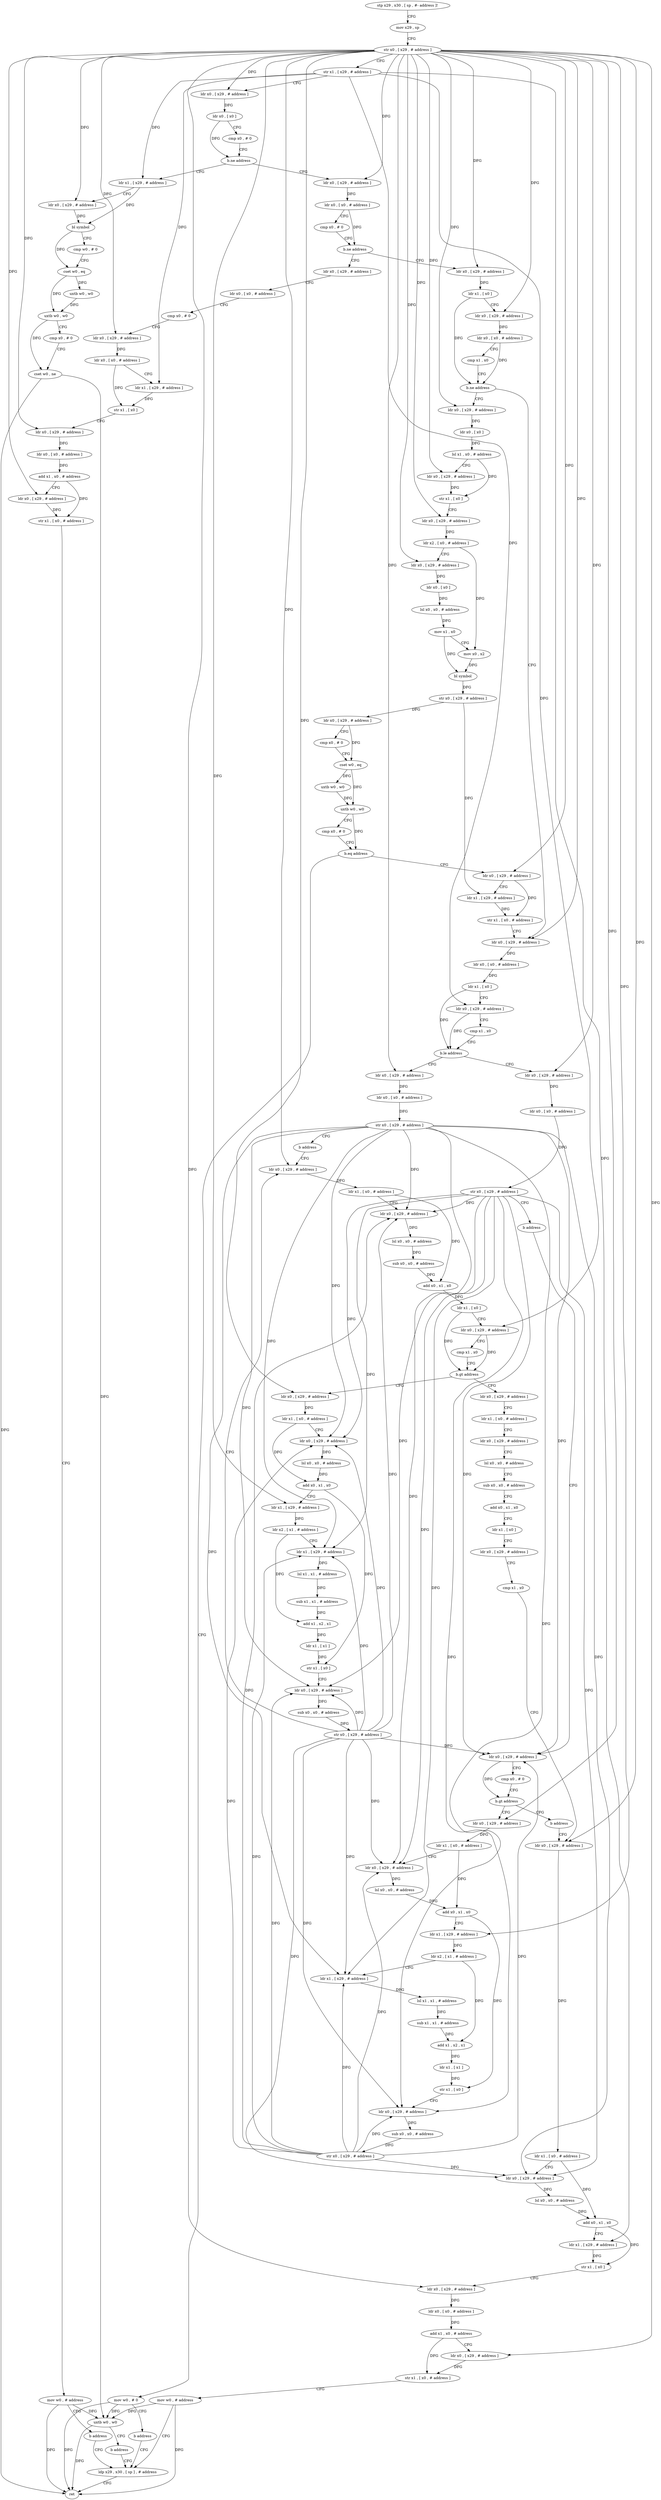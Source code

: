 digraph "func" {
"4397892" [label = "stp x29 , x30 , [ sp , #- address ]!" ]
"4397896" [label = "mov x29 , sp" ]
"4397900" [label = "str x0 , [ x29 , # address ]" ]
"4397904" [label = "str x1 , [ x29 , # address ]" ]
"4397908" [label = "ldr x0 , [ x29 , # address ]" ]
"4397912" [label = "ldr x0 , [ x0 ]" ]
"4397916" [label = "cmp x0 , # 0" ]
"4397920" [label = "b.ne address" ]
"4397968" [label = "ldr x0 , [ x29 , # address ]" ]
"4397924" [label = "ldr x1 , [ x29 , # address ]" ]
"4397972" [label = "ldr x0 , [ x0 , # address ]" ]
"4397976" [label = "cmp x0 , # 0" ]
"4397980" [label = "b.ne address" ]
"4398040" [label = "ldr x0 , [ x29 , # address ]" ]
"4397984" [label = "ldr x0 , [ x29 , # address ]" ]
"4397928" [label = "ldr x0 , [ x29 , # address ]" ]
"4397932" [label = "bl symbol" ]
"4397936" [label = "cmp w0 , # 0" ]
"4397940" [label = "cset w0 , eq" ]
"4397944" [label = "uxtb w0 , w0" ]
"4397948" [label = "uxtb w0 , w0" ]
"4397952" [label = "cmp x0 , # 0" ]
"4397956" [label = "cset w0 , ne" ]
"4397960" [label = "uxtb w0 , w0" ]
"4397964" [label = "b address" ]
"4398496" [label = "ldp x29 , x30 , [ sp ] , # address" ]
"4398044" [label = "ldr x1 , [ x0 ]" ]
"4398048" [label = "ldr x0 , [ x29 , # address ]" ]
"4398052" [label = "ldr x0 , [ x0 , # address ]" ]
"4398056" [label = "cmp x1 , x0" ]
"4398060" [label = "b.ne address" ]
"4398168" [label = "ldr x0 , [ x29 , # address ]" ]
"4398064" [label = "ldr x0 , [ x29 , # address ]" ]
"4397988" [label = "ldr x0 , [ x0 , # address ]" ]
"4397992" [label = "cmp x0 , # 0" ]
"4397996" [label = "ldr x0 , [ x29 , # address ]" ]
"4398000" [label = "ldr x0 , [ x0 , # address ]" ]
"4398004" [label = "ldr x1 , [ x29 , # address ]" ]
"4398008" [label = "str x1 , [ x0 ]" ]
"4398012" [label = "ldr x0 , [ x29 , # address ]" ]
"4398016" [label = "ldr x0 , [ x0 , # address ]" ]
"4398020" [label = "add x1 , x0 , # address" ]
"4398024" [label = "ldr x0 , [ x29 , # address ]" ]
"4398028" [label = "str x1 , [ x0 , # address ]" ]
"4398032" [label = "mov w0 , # address" ]
"4398036" [label = "b address" ]
"4398500" [label = "ret" ]
"4398172" [label = "ldr x0 , [ x0 , # address ]" ]
"4398176" [label = "ldr x1 , [ x0 ]" ]
"4398180" [label = "ldr x0 , [ x29 , # address ]" ]
"4398184" [label = "cmp x1 , x0" ]
"4398188" [label = "b.le address" ]
"4398288" [label = "ldr x0 , [ x29 , # address ]" ]
"4398192" [label = "ldr x0 , [ x29 , # address ]" ]
"4398068" [label = "ldr x0 , [ x0 ]" ]
"4398072" [label = "lsl x1 , x0 , # address" ]
"4398076" [label = "ldr x0 , [ x29 , # address ]" ]
"4398080" [label = "str x1 , [ x0 ]" ]
"4398084" [label = "ldr x0 , [ x29 , # address ]" ]
"4398088" [label = "ldr x2 , [ x0 , # address ]" ]
"4398092" [label = "ldr x0 , [ x29 , # address ]" ]
"4398096" [label = "ldr x0 , [ x0 ]" ]
"4398100" [label = "lsl x0 , x0 , # address" ]
"4398104" [label = "mov x1 , x0" ]
"4398108" [label = "mov x0 , x2" ]
"4398112" [label = "bl symbol" ]
"4398116" [label = "str x0 , [ x29 , # address ]" ]
"4398120" [label = "ldr x0 , [ x29 , # address ]" ]
"4398124" [label = "cmp x0 , # 0" ]
"4398128" [label = "cset w0 , eq" ]
"4398132" [label = "uxtb w0 , w0" ]
"4398136" [label = "uxtb w0 , w0" ]
"4398140" [label = "cmp x0 , # 0" ]
"4398144" [label = "b.eq address" ]
"4398156" [label = "ldr x0 , [ x29 , # address ]" ]
"4398148" [label = "mov w0 , # 0" ]
"4398292" [label = "ldr x0 , [ x0 , # address ]" ]
"4398296" [label = "str x0 , [ x29 , # address ]" ]
"4398300" [label = "b address" ]
"4398368" [label = "ldr x0 , [ x29 , # address ]" ]
"4398196" [label = "ldr x0 , [ x0 , # address ]" ]
"4398200" [label = "str x0 , [ x29 , # address ]" ]
"4398204" [label = "b address" ]
"4398272" [label = "ldr x0 , [ x29 , # address ]" ]
"4398160" [label = "ldr x1 , [ x29 , # address ]" ]
"4398164" [label = "str x1 , [ x0 , # address ]" ]
"4398152" [label = "b address" ]
"4398372" [label = "ldr x1 , [ x0 , # address ]" ]
"4398376" [label = "ldr x0 , [ x29 , # address ]" ]
"4398380" [label = "lsl x0 , x0 , # address" ]
"4398384" [label = "sub x0 , x0 , # address" ]
"4398388" [label = "add x0 , x1 , x0" ]
"4398392" [label = "ldr x1 , [ x0 ]" ]
"4398396" [label = "ldr x0 , [ x29 , # address ]" ]
"4398400" [label = "cmp x1 , x0" ]
"4398404" [label = "b.gt address" ]
"4398304" [label = "ldr x0 , [ x29 , # address ]" ]
"4398408" [label = "ldr x0 , [ x29 , # address ]" ]
"4398276" [label = "cmp x0 , # 0" ]
"4398280" [label = "b.gt address" ]
"4398208" [label = "ldr x0 , [ x29 , # address ]" ]
"4398284" [label = "b address" ]
"4398308" [label = "ldr x1 , [ x0 , # address ]" ]
"4398312" [label = "ldr x0 , [ x29 , # address ]" ]
"4398316" [label = "lsl x0 , x0 , # address" ]
"4398320" [label = "add x0 , x1 , x0" ]
"4398324" [label = "ldr x1 , [ x29 , # address ]" ]
"4398328" [label = "ldr x2 , [ x1 , # address ]" ]
"4398332" [label = "ldr x1 , [ x29 , # address ]" ]
"4398336" [label = "lsl x1 , x1 , # address" ]
"4398340" [label = "sub x1 , x1 , # address" ]
"4398344" [label = "add x1 , x2 , x1" ]
"4398348" [label = "ldr x1 , [ x1 ]" ]
"4398352" [label = "str x1 , [ x0 ]" ]
"4398356" [label = "ldr x0 , [ x29 , # address ]" ]
"4398360" [label = "sub x0 , x0 , # address" ]
"4398364" [label = "str x0 , [ x29 , # address ]" ]
"4398412" [label = "ldr x1 , [ x0 , # address ]" ]
"4398416" [label = "ldr x0 , [ x29 , # address ]" ]
"4398420" [label = "lsl x0 , x0 , # address" ]
"4398424" [label = "sub x0 , x0 , # address" ]
"4398428" [label = "add x0 , x1 , x0" ]
"4398432" [label = "ldr x1 , [ x0 ]" ]
"4398436" [label = "ldr x0 , [ x29 , # address ]" ]
"4398440" [label = "cmp x1 , x0" ]
"4398444" [label = "ldr x0 , [ x29 , # address ]" ]
"4398212" [label = "ldr x1 , [ x0 , # address ]" ]
"4398216" [label = "ldr x0 , [ x29 , # address ]" ]
"4398220" [label = "lsl x0 , x0 , # address" ]
"4398224" [label = "add x0 , x1 , x0" ]
"4398228" [label = "ldr x1 , [ x29 , # address ]" ]
"4398232" [label = "ldr x2 , [ x1 , # address ]" ]
"4398236" [label = "ldr x1 , [ x29 , # address ]" ]
"4398240" [label = "lsl x1 , x1 , # address" ]
"4398244" [label = "sub x1 , x1 , # address" ]
"4398248" [label = "add x1 , x2 , x1" ]
"4398252" [label = "ldr x1 , [ x1 ]" ]
"4398256" [label = "str x1 , [ x0 ]" ]
"4398260" [label = "ldr x0 , [ x29 , # address ]" ]
"4398264" [label = "sub x0 , x0 , # address" ]
"4398268" [label = "str x0 , [ x29 , # address ]" ]
"4398448" [label = "ldr x1 , [ x0 , # address ]" ]
"4398452" [label = "ldr x0 , [ x29 , # address ]" ]
"4398456" [label = "lsl x0 , x0 , # address" ]
"4398460" [label = "add x0 , x1 , x0" ]
"4398464" [label = "ldr x1 , [ x29 , # address ]" ]
"4398468" [label = "str x1 , [ x0 ]" ]
"4398472" [label = "ldr x0 , [ x29 , # address ]" ]
"4398476" [label = "ldr x0 , [ x0 , # address ]" ]
"4398480" [label = "add x1 , x0 , # address" ]
"4398484" [label = "ldr x0 , [ x29 , # address ]" ]
"4398488" [label = "str x1 , [ x0 , # address ]" ]
"4398492" [label = "mov w0 , # address" ]
"4397892" -> "4397896" [ label = "CFG" ]
"4397896" -> "4397900" [ label = "CFG" ]
"4397900" -> "4397904" [ label = "CFG" ]
"4397900" -> "4397908" [ label = "DFG" ]
"4397900" -> "4397968" [ label = "DFG" ]
"4397900" -> "4397928" [ label = "DFG" ]
"4397900" -> "4398040" [ label = "DFG" ]
"4397900" -> "4398048" [ label = "DFG" ]
"4397900" -> "4397996" [ label = "DFG" ]
"4397900" -> "4398012" [ label = "DFG" ]
"4397900" -> "4398024" [ label = "DFG" ]
"4397900" -> "4398168" [ label = "DFG" ]
"4397900" -> "4398064" [ label = "DFG" ]
"4397900" -> "4398076" [ label = "DFG" ]
"4397900" -> "4398084" [ label = "DFG" ]
"4397900" -> "4398092" [ label = "DFG" ]
"4397900" -> "4398288" [ label = "DFG" ]
"4397900" -> "4398192" [ label = "DFG" ]
"4397900" -> "4398368" [ label = "DFG" ]
"4397900" -> "4398304" [ label = "DFG" ]
"4397900" -> "4398324" [ label = "DFG" ]
"4397900" -> "4398208" [ label = "DFG" ]
"4397900" -> "4398228" [ label = "DFG" ]
"4397900" -> "4398156" [ label = "DFG" ]
"4397900" -> "4398444" [ label = "DFG" ]
"4397900" -> "4398472" [ label = "DFG" ]
"4397900" -> "4398484" [ label = "DFG" ]
"4397904" -> "4397908" [ label = "CFG" ]
"4397904" -> "4397924" [ label = "DFG" ]
"4397904" -> "4398004" [ label = "DFG" ]
"4397904" -> "4398180" [ label = "DFG" ]
"4397904" -> "4398396" [ label = "DFG" ]
"4397904" -> "4398464" [ label = "DFG" ]
"4397908" -> "4397912" [ label = "DFG" ]
"4397912" -> "4397916" [ label = "CFG" ]
"4397912" -> "4397920" [ label = "DFG" ]
"4397916" -> "4397920" [ label = "CFG" ]
"4397920" -> "4397968" [ label = "CFG" ]
"4397920" -> "4397924" [ label = "CFG" ]
"4397968" -> "4397972" [ label = "DFG" ]
"4397924" -> "4397928" [ label = "CFG" ]
"4397924" -> "4397932" [ label = "DFG" ]
"4397972" -> "4397976" [ label = "CFG" ]
"4397972" -> "4397980" [ label = "DFG" ]
"4397976" -> "4397980" [ label = "CFG" ]
"4397980" -> "4398040" [ label = "CFG" ]
"4397980" -> "4397984" [ label = "CFG" ]
"4398040" -> "4398044" [ label = "DFG" ]
"4397984" -> "4397988" [ label = "CFG" ]
"4397928" -> "4397932" [ label = "DFG" ]
"4397932" -> "4397936" [ label = "CFG" ]
"4397932" -> "4397940" [ label = "DFG" ]
"4397936" -> "4397940" [ label = "CFG" ]
"4397940" -> "4397944" [ label = "DFG" ]
"4397940" -> "4397948" [ label = "DFG" ]
"4397944" -> "4397948" [ label = "DFG" ]
"4397948" -> "4397952" [ label = "CFG" ]
"4397948" -> "4397956" [ label = "DFG" ]
"4397952" -> "4397956" [ label = "CFG" ]
"4397956" -> "4397960" [ label = "DFG" ]
"4397956" -> "4398500" [ label = "DFG" ]
"4397960" -> "4397964" [ label = "CFG" ]
"4397960" -> "4398500" [ label = "DFG" ]
"4397964" -> "4398496" [ label = "CFG" ]
"4398496" -> "4398500" [ label = "CFG" ]
"4398044" -> "4398048" [ label = "CFG" ]
"4398044" -> "4398060" [ label = "DFG" ]
"4398048" -> "4398052" [ label = "DFG" ]
"4398052" -> "4398056" [ label = "CFG" ]
"4398052" -> "4398060" [ label = "DFG" ]
"4398056" -> "4398060" [ label = "CFG" ]
"4398060" -> "4398168" [ label = "CFG" ]
"4398060" -> "4398064" [ label = "CFG" ]
"4398168" -> "4398172" [ label = "DFG" ]
"4398064" -> "4398068" [ label = "DFG" ]
"4397988" -> "4397992" [ label = "CFG" ]
"4397992" -> "4397996" [ label = "CFG" ]
"4397996" -> "4398000" [ label = "DFG" ]
"4398000" -> "4398004" [ label = "CFG" ]
"4398000" -> "4398008" [ label = "DFG" ]
"4398004" -> "4398008" [ label = "DFG" ]
"4398008" -> "4398012" [ label = "CFG" ]
"4398012" -> "4398016" [ label = "DFG" ]
"4398016" -> "4398020" [ label = "DFG" ]
"4398020" -> "4398024" [ label = "CFG" ]
"4398020" -> "4398028" [ label = "DFG" ]
"4398024" -> "4398028" [ label = "DFG" ]
"4398028" -> "4398032" [ label = "CFG" ]
"4398032" -> "4398036" [ label = "CFG" ]
"4398032" -> "4398500" [ label = "DFG" ]
"4398032" -> "4397960" [ label = "DFG" ]
"4398036" -> "4398496" [ label = "CFG" ]
"4398172" -> "4398176" [ label = "DFG" ]
"4398176" -> "4398180" [ label = "CFG" ]
"4398176" -> "4398188" [ label = "DFG" ]
"4398180" -> "4398184" [ label = "CFG" ]
"4398180" -> "4398188" [ label = "DFG" ]
"4398184" -> "4398188" [ label = "CFG" ]
"4398188" -> "4398288" [ label = "CFG" ]
"4398188" -> "4398192" [ label = "CFG" ]
"4398288" -> "4398292" [ label = "DFG" ]
"4398192" -> "4398196" [ label = "DFG" ]
"4398068" -> "4398072" [ label = "DFG" ]
"4398072" -> "4398076" [ label = "CFG" ]
"4398072" -> "4398080" [ label = "DFG" ]
"4398076" -> "4398080" [ label = "DFG" ]
"4398080" -> "4398084" [ label = "CFG" ]
"4398084" -> "4398088" [ label = "DFG" ]
"4398088" -> "4398092" [ label = "CFG" ]
"4398088" -> "4398108" [ label = "DFG" ]
"4398092" -> "4398096" [ label = "DFG" ]
"4398096" -> "4398100" [ label = "DFG" ]
"4398100" -> "4398104" [ label = "DFG" ]
"4398104" -> "4398108" [ label = "CFG" ]
"4398104" -> "4398112" [ label = "DFG" ]
"4398108" -> "4398112" [ label = "DFG" ]
"4398112" -> "4398116" [ label = "DFG" ]
"4398116" -> "4398120" [ label = "DFG" ]
"4398116" -> "4398160" [ label = "DFG" ]
"4398120" -> "4398124" [ label = "CFG" ]
"4398120" -> "4398128" [ label = "DFG" ]
"4398124" -> "4398128" [ label = "CFG" ]
"4398128" -> "4398132" [ label = "DFG" ]
"4398128" -> "4398136" [ label = "DFG" ]
"4398132" -> "4398136" [ label = "DFG" ]
"4398136" -> "4398140" [ label = "CFG" ]
"4398136" -> "4398144" [ label = "DFG" ]
"4398140" -> "4398144" [ label = "CFG" ]
"4398144" -> "4398156" [ label = "CFG" ]
"4398144" -> "4398148" [ label = "CFG" ]
"4398156" -> "4398160" [ label = "CFG" ]
"4398156" -> "4398164" [ label = "DFG" ]
"4398148" -> "4398152" [ label = "CFG" ]
"4398148" -> "4397960" [ label = "DFG" ]
"4398148" -> "4398500" [ label = "DFG" ]
"4398292" -> "4398296" [ label = "DFG" ]
"4398296" -> "4398300" [ label = "CFG" ]
"4398296" -> "4398376" [ label = "DFG" ]
"4398296" -> "4398272" [ label = "DFG" ]
"4398296" -> "4398312" [ label = "DFG" ]
"4398296" -> "4398332" [ label = "DFG" ]
"4398296" -> "4398356" [ label = "DFG" ]
"4398296" -> "4398216" [ label = "DFG" ]
"4398296" -> "4398236" [ label = "DFG" ]
"4398296" -> "4398260" [ label = "DFG" ]
"4398296" -> "4398452" [ label = "DFG" ]
"4398300" -> "4398368" [ label = "CFG" ]
"4398368" -> "4398372" [ label = "DFG" ]
"4398196" -> "4398200" [ label = "DFG" ]
"4398200" -> "4398204" [ label = "CFG" ]
"4398200" -> "4398376" [ label = "DFG" ]
"4398200" -> "4398272" [ label = "DFG" ]
"4398200" -> "4398312" [ label = "DFG" ]
"4398200" -> "4398332" [ label = "DFG" ]
"4398200" -> "4398356" [ label = "DFG" ]
"4398200" -> "4398216" [ label = "DFG" ]
"4398200" -> "4398236" [ label = "DFG" ]
"4398200" -> "4398260" [ label = "DFG" ]
"4398200" -> "4398452" [ label = "DFG" ]
"4398204" -> "4398272" [ label = "CFG" ]
"4398272" -> "4398276" [ label = "CFG" ]
"4398272" -> "4398280" [ label = "DFG" ]
"4398160" -> "4398164" [ label = "DFG" ]
"4398164" -> "4398168" [ label = "CFG" ]
"4398152" -> "4398496" [ label = "CFG" ]
"4398372" -> "4398376" [ label = "CFG" ]
"4398372" -> "4398388" [ label = "DFG" ]
"4398376" -> "4398380" [ label = "DFG" ]
"4398380" -> "4398384" [ label = "DFG" ]
"4398384" -> "4398388" [ label = "DFG" ]
"4398388" -> "4398392" [ label = "DFG" ]
"4398392" -> "4398396" [ label = "CFG" ]
"4398392" -> "4398404" [ label = "DFG" ]
"4398396" -> "4398400" [ label = "CFG" ]
"4398396" -> "4398404" [ label = "DFG" ]
"4398400" -> "4398404" [ label = "CFG" ]
"4398404" -> "4398304" [ label = "CFG" ]
"4398404" -> "4398408" [ label = "CFG" ]
"4398304" -> "4398308" [ label = "DFG" ]
"4398408" -> "4398412" [ label = "CFG" ]
"4398276" -> "4398280" [ label = "CFG" ]
"4398280" -> "4398208" [ label = "CFG" ]
"4398280" -> "4398284" [ label = "CFG" ]
"4398208" -> "4398212" [ label = "DFG" ]
"4398284" -> "4398444" [ label = "CFG" ]
"4398308" -> "4398312" [ label = "CFG" ]
"4398308" -> "4398320" [ label = "DFG" ]
"4398312" -> "4398316" [ label = "DFG" ]
"4398316" -> "4398320" [ label = "DFG" ]
"4398320" -> "4398324" [ label = "CFG" ]
"4398320" -> "4398352" [ label = "DFG" ]
"4398324" -> "4398328" [ label = "DFG" ]
"4398328" -> "4398332" [ label = "CFG" ]
"4398328" -> "4398344" [ label = "DFG" ]
"4398332" -> "4398336" [ label = "DFG" ]
"4398336" -> "4398340" [ label = "DFG" ]
"4398340" -> "4398344" [ label = "DFG" ]
"4398344" -> "4398348" [ label = "DFG" ]
"4398348" -> "4398352" [ label = "DFG" ]
"4398352" -> "4398356" [ label = "CFG" ]
"4398356" -> "4398360" [ label = "DFG" ]
"4398360" -> "4398364" [ label = "DFG" ]
"4398364" -> "4398368" [ label = "CFG" ]
"4398364" -> "4398376" [ label = "DFG" ]
"4398364" -> "4398272" [ label = "DFG" ]
"4398364" -> "4398312" [ label = "DFG" ]
"4398364" -> "4398332" [ label = "DFG" ]
"4398364" -> "4398356" [ label = "DFG" ]
"4398364" -> "4398216" [ label = "DFG" ]
"4398364" -> "4398236" [ label = "DFG" ]
"4398364" -> "4398260" [ label = "DFG" ]
"4398364" -> "4398452" [ label = "DFG" ]
"4398412" -> "4398416" [ label = "CFG" ]
"4398416" -> "4398420" [ label = "CFG" ]
"4398420" -> "4398424" [ label = "CFG" ]
"4398424" -> "4398428" [ label = "CFG" ]
"4398428" -> "4398432" [ label = "CFG" ]
"4398432" -> "4398436" [ label = "CFG" ]
"4398436" -> "4398440" [ label = "CFG" ]
"4398440" -> "4398444" [ label = "CFG" ]
"4398444" -> "4398448" [ label = "DFG" ]
"4398212" -> "4398216" [ label = "CFG" ]
"4398212" -> "4398224" [ label = "DFG" ]
"4398216" -> "4398220" [ label = "DFG" ]
"4398220" -> "4398224" [ label = "DFG" ]
"4398224" -> "4398228" [ label = "CFG" ]
"4398224" -> "4398256" [ label = "DFG" ]
"4398228" -> "4398232" [ label = "DFG" ]
"4398232" -> "4398236" [ label = "CFG" ]
"4398232" -> "4398248" [ label = "DFG" ]
"4398236" -> "4398240" [ label = "DFG" ]
"4398240" -> "4398244" [ label = "DFG" ]
"4398244" -> "4398248" [ label = "DFG" ]
"4398248" -> "4398252" [ label = "DFG" ]
"4398252" -> "4398256" [ label = "DFG" ]
"4398256" -> "4398260" [ label = "CFG" ]
"4398260" -> "4398264" [ label = "DFG" ]
"4398264" -> "4398268" [ label = "DFG" ]
"4398268" -> "4398272" [ label = "DFG" ]
"4398268" -> "4398376" [ label = "DFG" ]
"4398268" -> "4398312" [ label = "DFG" ]
"4398268" -> "4398332" [ label = "DFG" ]
"4398268" -> "4398356" [ label = "DFG" ]
"4398268" -> "4398216" [ label = "DFG" ]
"4398268" -> "4398236" [ label = "DFG" ]
"4398268" -> "4398260" [ label = "DFG" ]
"4398268" -> "4398452" [ label = "DFG" ]
"4398448" -> "4398452" [ label = "CFG" ]
"4398448" -> "4398460" [ label = "DFG" ]
"4398452" -> "4398456" [ label = "DFG" ]
"4398456" -> "4398460" [ label = "DFG" ]
"4398460" -> "4398464" [ label = "CFG" ]
"4398460" -> "4398468" [ label = "DFG" ]
"4398464" -> "4398468" [ label = "DFG" ]
"4398468" -> "4398472" [ label = "CFG" ]
"4398472" -> "4398476" [ label = "DFG" ]
"4398476" -> "4398480" [ label = "DFG" ]
"4398480" -> "4398484" [ label = "CFG" ]
"4398480" -> "4398488" [ label = "DFG" ]
"4398484" -> "4398488" [ label = "DFG" ]
"4398488" -> "4398492" [ label = "CFG" ]
"4398492" -> "4398496" [ label = "CFG" ]
"4398492" -> "4397960" [ label = "DFG" ]
"4398492" -> "4398500" [ label = "DFG" ]
}
